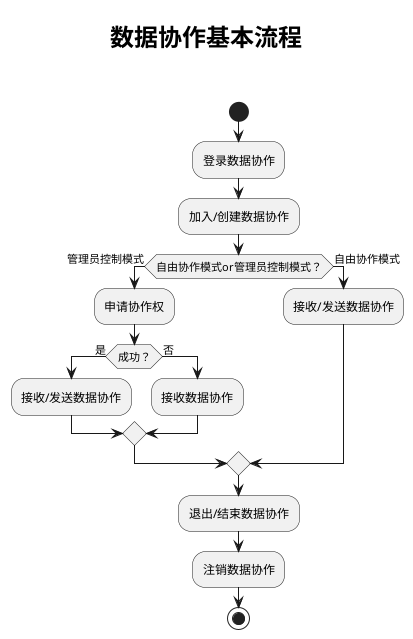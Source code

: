 


@startuml

'floating note : <size:20><b>获取组织架构流程图

title <size:24><b>数据协作基本流程\n\n

start

:登录数据协作;
'note
'组织架构索引包含多条组织架构记录。
'一条组织架构记录包含：
'登录账号、组织架构版本号、组织架构文件路径
'======
'最开始本地无索引文件，此时索引为空
'end note

'TODO 使用图形表示数据输入输出


:加入/创建数据协作;

if (自由协作模式or管理员控制模式？) then (管理员控制模式)

    :申请协作权;

    if (成功？) then (是)
        :接收/发送数据协作;
    else (否)
        :接收数据协作;
    endif

else (自由协作模式)
    :接收/发送数据协作;
endif

    :退出/结束数据协作;

    :注销数据协作;
    stop

@enduml
